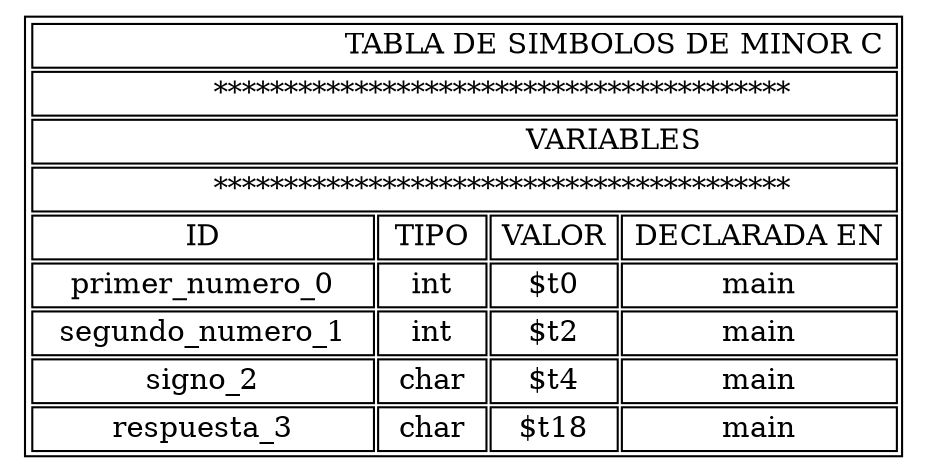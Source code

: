 digraph H { parent [ shape=plaintext label=< <table border='1' cellborder='1'><tr><td colspan="4">                                TABLA DE SIMBOLOS DE MINOR C</td></tr><tr><td colspan="4">        *****************************************</td></tr><tr><td colspan="4">                                VARIABLES</td></tr><tr><td colspan="4">        *****************************************</td></tr><tr><td port='port_one'>ID</td><td port='port_two'>TIPO</td><td port='port_three'>VALOR</td><td port='port_four'>DECLARADA EN</td></tr><tr><td port='port_one'>primer_numero_0</td><td port='port_two'>int</td><td port='port_three'>$t0</td><td port='port_four'>main</td></tr><tr><td port='port_one'>segundo_numero_1</td><td port='port_two'>int</td><td port='port_three'>$t2</td><td port='port_four'>main</td></tr><tr><td port='port_one'>signo_2</td><td port='port_two'>char</td><td port='port_three'>$t4</td><td port='port_four'>main</td></tr><tr><td port='port_one'>respuesta_3</td><td port='port_two'>char</td><td port='port_three'>$t18</td><td port='port_four'>main</td></tr></table> >]; }